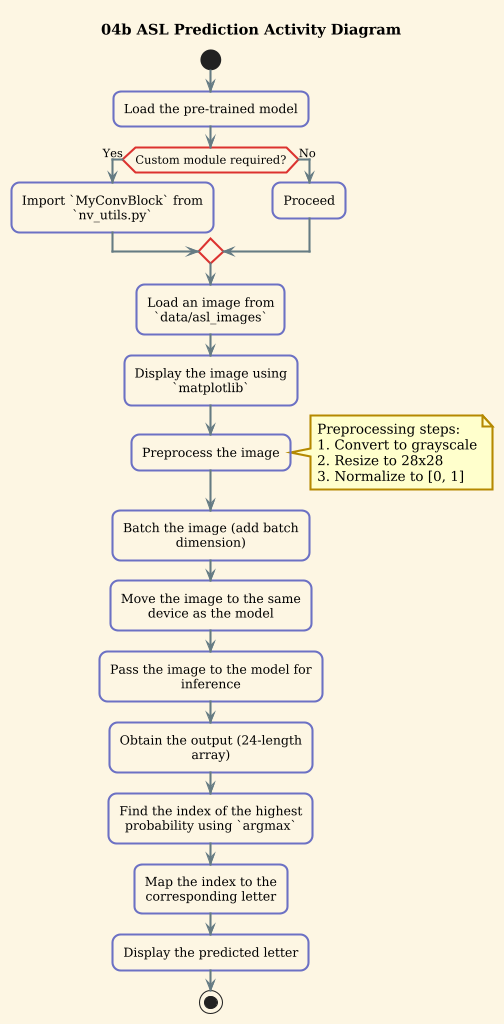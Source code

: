 @startuml 04b_activity
!theme sunlust
title 04b ASL Prediction Activity Diagram
start

:Load the pre-trained model;
if (Custom module required?) then (Yes)
    :Import `MyConvBlock` from `nv_utils.py`;
else (No)
    :Proceed;
endif

:Load an image from `data/asl_images`;
:Display the image using `matplotlib`;

:Preprocess the image;
note right
Preprocessing steps:
1. Convert to grayscale
2. Resize to 28x28
3. Normalize to [0, 1]
end note

:Batch the image (add batch dimension);
:Move the image to the same device as the model;

:Pass the image to the model for inference;
:Obtain the output (24-length array);

:Find the index of the highest probability using `argmax`;
:Map the index to the corresponding letter;
:Display the predicted letter;

stop
@enduml